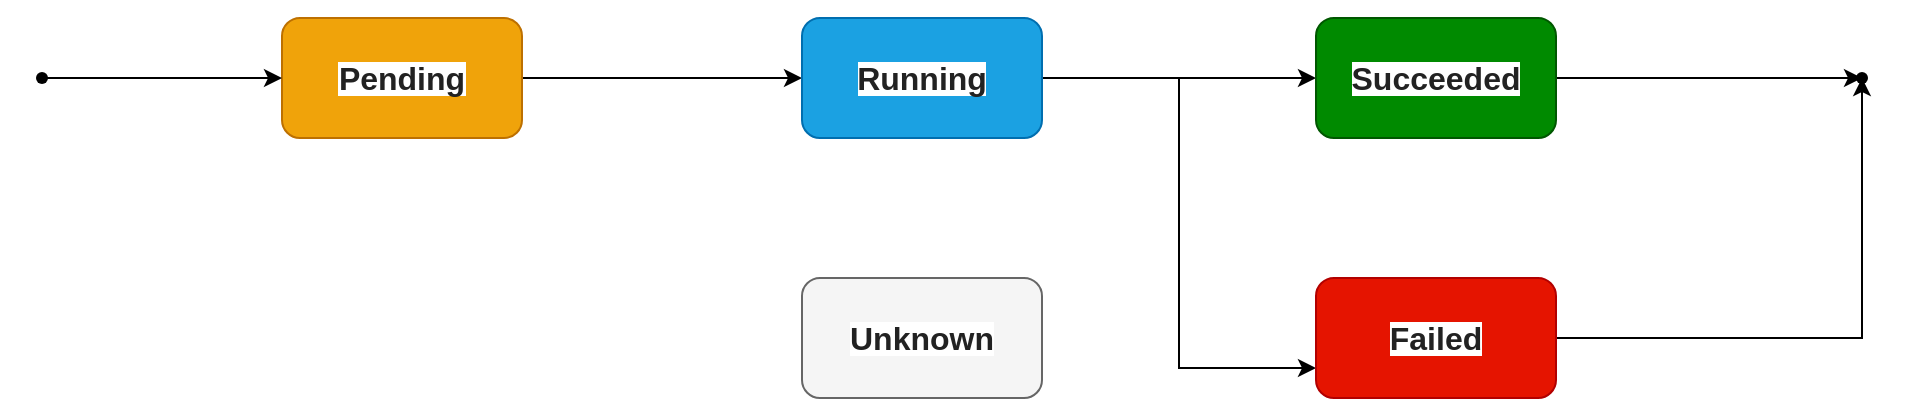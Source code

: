 <mxfile version="15.8.7" type="device"><diagram id="qQRgqyLRbedPGgJswJ42" name="第 1 页"><mxGraphModel dx="1038" dy="649" grid="1" gridSize="10" guides="1" tooltips="1" connect="1" arrows="1" fold="1" page="1" pageScale="1" pageWidth="827" pageHeight="1169" math="0" shadow="0"><root><mxCell id="0"/><mxCell id="1" parent="0"/><mxCell id="hgw0leilt6yI89l87wue-6" style="edgeStyle=orthogonalEdgeStyle;rounded=0;orthogonalLoop=1;jettySize=auto;html=1;exitX=1;exitY=0.5;exitDx=0;exitDy=0;entryX=0;entryY=0.5;entryDx=0;entryDy=0;" edge="1" parent="1" source="hgw0leilt6yI89l87wue-1" target="hgw0leilt6yI89l87wue-2"><mxGeometry relative="1" as="geometry"/></mxCell><mxCell id="hgw0leilt6yI89l87wue-1" value="&lt;span style=&quot;box-sizing: border-box ; margin: 0px ; padding: 0px ; border: 0px ; outline: 0px ; font-size: 16px ; vertical-align: baseline ; background: rgb(255 , 255 , 255) ; font-weight: 700 ; color: rgb(34 , 34 , 34) ; font-family: &amp;#34;sarabun&amp;#34; , &amp;#34;helvetica&amp;#34; , &amp;#34;arial&amp;#34; , &amp;#34;lucida&amp;#34; , sans-serif ; text-align: left&quot;&gt;&lt;font style=&quot;box-sizing: border-box ; margin: 0px ; padding: 0px ; border: 0px ; outline: 0px ; vertical-align: inherit ; background: transparent&quot;&gt;Pending&lt;/font&gt;&lt;/span&gt;" style="rounded=1;whiteSpace=wrap;html=1;fillColor=#f0a30a;fontColor=#000000;strokeColor=#BD7000;" vertex="1" parent="1"><mxGeometry x="190" y="310" width="120" height="60" as="geometry"/></mxCell><mxCell id="hgw0leilt6yI89l87wue-7" style="edgeStyle=orthogonalEdgeStyle;rounded=0;orthogonalLoop=1;jettySize=auto;html=1;exitX=1;exitY=0.5;exitDx=0;exitDy=0;entryX=0;entryY=0.5;entryDx=0;entryDy=0;" edge="1" parent="1" source="hgw0leilt6yI89l87wue-2" target="hgw0leilt6yI89l87wue-3"><mxGeometry relative="1" as="geometry"/></mxCell><mxCell id="hgw0leilt6yI89l87wue-8" style="edgeStyle=orthogonalEdgeStyle;rounded=0;orthogonalLoop=1;jettySize=auto;html=1;exitX=1;exitY=0.5;exitDx=0;exitDy=0;entryX=0;entryY=0.75;entryDx=0;entryDy=0;" edge="1" parent="1" source="hgw0leilt6yI89l87wue-2" target="hgw0leilt6yI89l87wue-4"><mxGeometry relative="1" as="geometry"/></mxCell><mxCell id="hgw0leilt6yI89l87wue-2" value="&lt;span style=&quot;box-sizing: border-box ; margin: 0px ; padding: 0px ; border: 0px ; outline: 0px ; font-size: 16px ; vertical-align: baseline ; background: rgb(255 , 255 , 255) ; font-weight: 700 ; color: rgb(34 , 34 , 34) ; font-family: &amp;#34;sarabun&amp;#34; , &amp;#34;helvetica&amp;#34; , &amp;#34;arial&amp;#34; , &amp;#34;lucida&amp;#34; , sans-serif ; text-align: left&quot;&gt;&lt;font style=&quot;box-sizing: border-box ; margin: 0px ; padding: 0px ; border: 0px ; outline: 0px ; vertical-align: inherit ; background: transparent&quot;&gt;Running&lt;/font&gt;&lt;/span&gt;" style="rounded=1;whiteSpace=wrap;html=1;fillColor=#1ba1e2;fontColor=#ffffff;strokeColor=#006EAF;" vertex="1" parent="1"><mxGeometry x="450" y="310" width="120" height="60" as="geometry"/></mxCell><mxCell id="hgw0leilt6yI89l87wue-14" style="edgeStyle=orthogonalEdgeStyle;rounded=0;orthogonalLoop=1;jettySize=auto;html=1;exitX=1;exitY=0.5;exitDx=0;exitDy=0;" edge="1" parent="1" source="hgw0leilt6yI89l87wue-3" target="hgw0leilt6yI89l87wue-13"><mxGeometry relative="1" as="geometry"/></mxCell><mxCell id="hgw0leilt6yI89l87wue-3" value="&#10;&#10;&lt;strong style=&quot;box-sizing: border-box; margin: 0px; padding: 0px; border: 0px; outline: 0px; font-size: 16px; vertical-align: baseline; background: rgb(255, 255, 255); font-weight: 700; color: rgb(34, 34, 34); font-family: sarabun, helvetica, arial, lucida, sans-serif; font-style: normal; letter-spacing: normal; text-align: left; text-indent: 0px; text-transform: none; word-spacing: 0px;&quot;&gt;&lt;font style=&quot;box-sizing: border-box ; margin: 0px ; padding: 0px ; border: 0px ; outline: 0px ; font-size: 16px ; vertical-align: inherit ; background: transparent&quot;&gt;&lt;font style=&quot;box-sizing: border-box ; margin: 0px ; padding: 0px ; border: 0px ; outline: 0px ; font-size: 16px ; vertical-align: inherit ; background: transparent&quot;&gt;Succeeded&lt;/font&gt;&lt;/font&gt;&lt;/strong&gt;&#10;&#10;" style="rounded=1;whiteSpace=wrap;html=1;fillColor=#008a00;fontColor=#ffffff;strokeColor=#005700;" vertex="1" parent="1"><mxGeometry x="707" y="310" width="120" height="60" as="geometry"/></mxCell><mxCell id="hgw0leilt6yI89l87wue-15" style="edgeStyle=orthogonalEdgeStyle;rounded=0;orthogonalLoop=1;jettySize=auto;html=1;exitX=1;exitY=0.5;exitDx=0;exitDy=0;" edge="1" parent="1" source="hgw0leilt6yI89l87wue-4" target="hgw0leilt6yI89l87wue-13"><mxGeometry relative="1" as="geometry"/></mxCell><mxCell id="hgw0leilt6yI89l87wue-4" value="&lt;span style=&quot;box-sizing: border-box ; margin: 0px ; padding: 0px ; border: 0px ; outline: 0px ; font-size: 16px ; vertical-align: baseline ; background: rgb(255 , 255 , 255) ; font-weight: 700 ; color: rgb(34 , 34 , 34) ; font-family: &amp;#34;sarabun&amp;#34; , &amp;#34;helvetica&amp;#34; , &amp;#34;arial&amp;#34; , &amp;#34;lucida&amp;#34; , sans-serif ; text-align: left&quot;&gt;&lt;font style=&quot;box-sizing: border-box ; margin: 0px ; padding: 0px ; border: 0px ; outline: 0px ; vertical-align: inherit ; background: transparent&quot;&gt;Failed&lt;/font&gt;&lt;/span&gt;" style="rounded=1;whiteSpace=wrap;html=1;fillColor=#e51400;fontColor=#ffffff;strokeColor=#B20000;" vertex="1" parent="1"><mxGeometry x="707" y="440" width="120" height="60" as="geometry"/></mxCell><mxCell id="hgw0leilt6yI89l87wue-5" value="&lt;span style=&quot;box-sizing: border-box ; margin: 0px ; padding: 0px ; border: 0px ; outline: 0px ; font-size: 16px ; vertical-align: baseline ; background: rgb(255 , 255 , 255) ; font-weight: 700 ; color: rgb(34 , 34 , 34) ; font-family: &amp;#34;sarabun&amp;#34; , &amp;#34;helvetica&amp;#34; , &amp;#34;arial&amp;#34; , &amp;#34;lucida&amp;#34; , sans-serif ; text-align: left&quot;&gt;&lt;font style=&quot;box-sizing: border-box ; margin: 0px ; padding: 0px ; border: 0px ; outline: 0px ; vertical-align: inherit ; background: transparent&quot;&gt;Unknown&lt;/font&gt;&lt;/span&gt;" style="rounded=1;whiteSpace=wrap;html=1;fillColor=#f5f5f5;fontColor=#333333;strokeColor=#666666;" vertex="1" parent="1"><mxGeometry x="450" y="440" width="120" height="60" as="geometry"/></mxCell><mxCell id="hgw0leilt6yI89l87wue-12" value="" style="edgeStyle=orthogonalEdgeStyle;rounded=0;orthogonalLoop=1;jettySize=auto;html=1;" edge="1" parent="1" source="hgw0leilt6yI89l87wue-11" target="hgw0leilt6yI89l87wue-1"><mxGeometry relative="1" as="geometry"/></mxCell><mxCell id="hgw0leilt6yI89l87wue-11" value="" style="shape=waypoint;sketch=0;fillStyle=solid;size=6;pointerEvents=1;points=[];fillColor=none;resizable=0;rotatable=0;perimeter=centerPerimeter;snapToPoint=1;" vertex="1" parent="1"><mxGeometry x="50" y="320" width="40" height="40" as="geometry"/></mxCell><mxCell id="hgw0leilt6yI89l87wue-13" value="" style="shape=waypoint;sketch=0;fillStyle=solid;size=6;pointerEvents=1;points=[];fillColor=none;resizable=0;rotatable=0;perimeter=centerPerimeter;snapToPoint=1;" vertex="1" parent="1"><mxGeometry x="960" y="320" width="40" height="40" as="geometry"/></mxCell></root></mxGraphModel></diagram></mxfile>